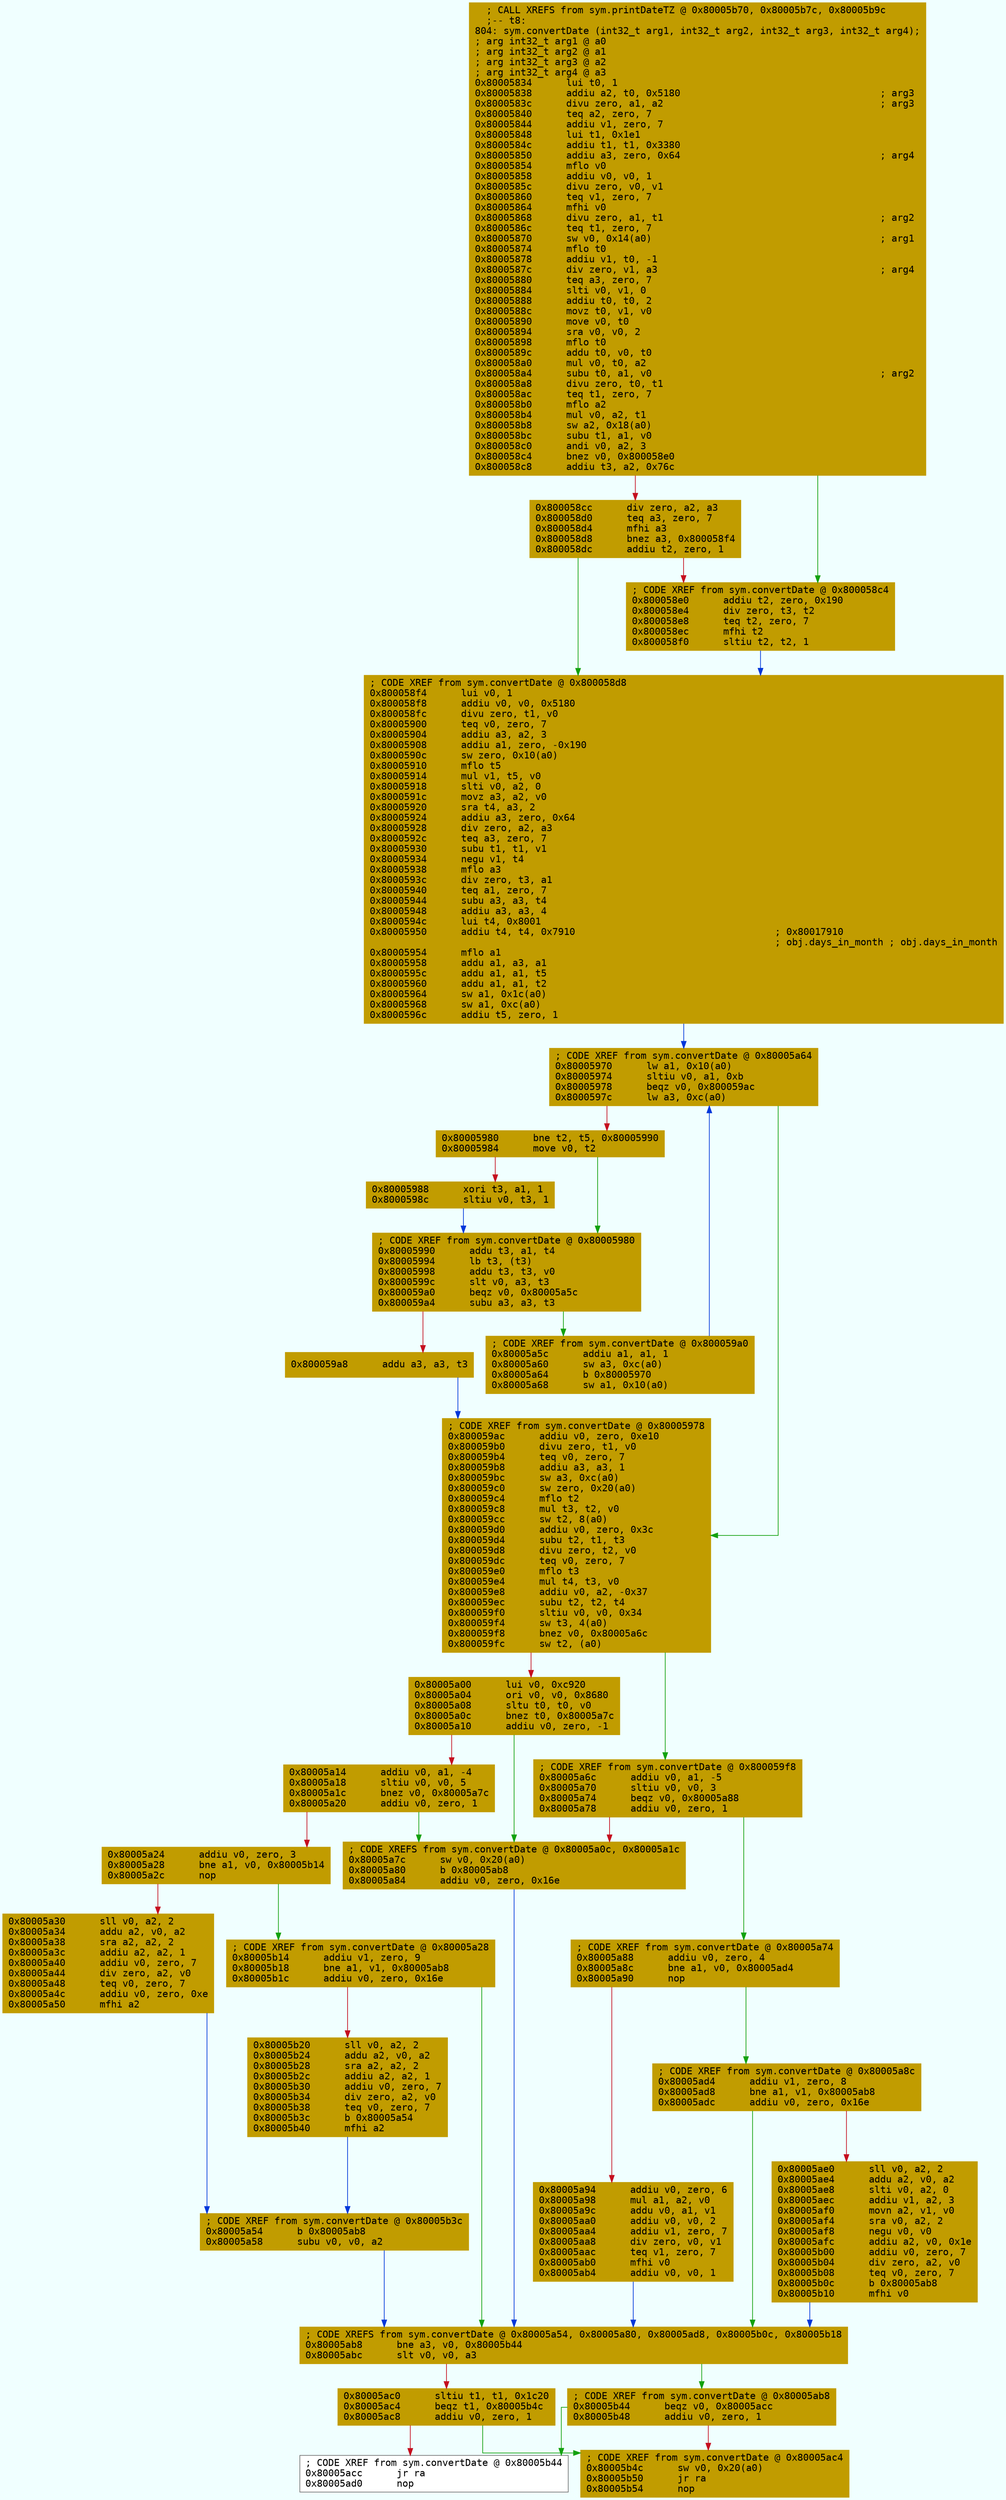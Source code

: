 digraph code {
	graph [bgcolor=azure fontsize=8 fontname="Courier" splines="ortho"];
	node [fillcolor=gray style=filled shape=box];
	edge [arrowhead="normal"];
	"0x80005834" [URL="sym.convertDate/0x80005834", fillcolor="#c19c00",color="#c19c00", fontname="Courier",label="  ; CALL XREFS from sym.printDateTZ @ 0x80005b70, 0x80005b7c, 0x80005b9c\l  ;-- t8:\l804: sym.convertDate (int32_t arg1, int32_t arg2, int32_t arg3, int32_t arg4);\l; arg int32_t arg1 @ a0\l; arg int32_t arg2 @ a1\l; arg int32_t arg3 @ a2\l; arg int32_t arg4 @ a3\l0x80005834      lui t0, 1\l0x80005838      addiu a2, t0, 0x5180                                   ; arg3\l0x8000583c      divu zero, a1, a2                                      ; arg3\l0x80005840      teq a2, zero, 7\l0x80005844      addiu v1, zero, 7\l0x80005848      lui t1, 0x1e1\l0x8000584c      addiu t1, t1, 0x3380\l0x80005850      addiu a3, zero, 0x64                                   ; arg4\l0x80005854      mflo v0\l0x80005858      addiu v0, v0, 1\l0x8000585c      divu zero, v0, v1\l0x80005860      teq v1, zero, 7\l0x80005864      mfhi v0\l0x80005868      divu zero, a1, t1                                      ; arg2\l0x8000586c      teq t1, zero, 7\l0x80005870      sw v0, 0x14(a0)                                        ; arg1\l0x80005874      mflo t0\l0x80005878      addiu v1, t0, -1\l0x8000587c      div zero, v1, a3                                       ; arg4\l0x80005880      teq a3, zero, 7\l0x80005884      slti v0, v1, 0\l0x80005888      addiu t0, t0, 2\l0x8000588c      movz t0, v1, v0\l0x80005890      move v0, t0\l0x80005894      sra v0, v0, 2\l0x80005898      mflo t0\l0x8000589c      addu t0, v0, t0\l0x800058a0      mul v0, t0, a2\l0x800058a4      subu t0, a1, v0                                        ; arg2\l0x800058a8      divu zero, t0, t1\l0x800058ac      teq t1, zero, 7\l0x800058b0      mflo a2\l0x800058b4      mul v0, a2, t1\l0x800058b8      sw a2, 0x18(a0)\l0x800058bc      subu t1, a1, v0\l0x800058c0      andi v0, a2, 3\l0x800058c4      bnez v0, 0x800058e0\l0x800058c8      addiu t3, a2, 0x76c\l"]
	"0x800058cc" [URL="sym.convertDate/0x800058cc", fillcolor="#c19c00",color="#c19c00", fontname="Courier",label="0x800058cc      div zero, a2, a3\l0x800058d0      teq a3, zero, 7\l0x800058d4      mfhi a3\l0x800058d8      bnez a3, 0x800058f4\l0x800058dc      addiu t2, zero, 1\l"]
	"0x800058e0" [URL="sym.convertDate/0x800058e0", fillcolor="#c19c00",color="#c19c00", fontname="Courier",label="; CODE XREF from sym.convertDate @ 0x800058c4\l0x800058e0      addiu t2, zero, 0x190\l0x800058e4      div zero, t3, t2\l0x800058e8      teq t2, zero, 7\l0x800058ec      mfhi t2\l0x800058f0      sltiu t2, t2, 1\l"]
	"0x800058f4" [URL="sym.convertDate/0x800058f4", fillcolor="#c19c00",color="#c19c00", fontname="Courier",label="; CODE XREF from sym.convertDate @ 0x800058d8\l0x800058f4      lui v0, 1\l0x800058f8      addiu v0, v0, 0x5180\l0x800058fc      divu zero, t1, v0\l0x80005900      teq v0, zero, 7\l0x80005904      addiu a3, a2, 3\l0x80005908      addiu a1, zero, -0x190\l0x8000590c      sw zero, 0x10(a0)\l0x80005910      mflo t5\l0x80005914      mul v1, t5, v0\l0x80005918      slti v0, a2, 0\l0x8000591c      movz a3, a2, v0\l0x80005920      sra t4, a3, 2\l0x80005924      addiu a3, zero, 0x64\l0x80005928      div zero, a2, a3\l0x8000592c      teq a3, zero, 7\l0x80005930      subu t1, t1, v1\l0x80005934      negu v1, t4\l0x80005938      mflo a3\l0x8000593c      div zero, t3, a1\l0x80005940      teq a1, zero, 7\l0x80005944      subu a3, a3, t4\l0x80005948      addiu a3, a3, 4\l0x8000594c      lui t4, 0x8001\l0x80005950      addiu t4, t4, 0x7910                                   ; 0x80017910\l                                                                       ; obj.days_in_month ; obj.days_in_month\l0x80005954      mflo a1\l0x80005958      addu a1, a3, a1\l0x8000595c      addu a1, a1, t5\l0x80005960      addu a1, a1, t2\l0x80005964      sw a1, 0x1c(a0)\l0x80005968      sw a1, 0xc(a0)\l0x8000596c      addiu t5, zero, 1\l"]
	"0x80005970" [URL="sym.convertDate/0x80005970", fillcolor="#c19c00",color="#c19c00", fontname="Courier",label="; CODE XREF from sym.convertDate @ 0x80005a64\l0x80005970      lw a1, 0x10(a0)\l0x80005974      sltiu v0, a1, 0xb\l0x80005978      beqz v0, 0x800059ac\l0x8000597c      lw a3, 0xc(a0)\l"]
	"0x80005980" [URL="sym.convertDate/0x80005980", fillcolor="#c19c00",color="#c19c00", fontname="Courier",label="0x80005980      bne t2, t5, 0x80005990\l0x80005984      move v0, t2\l"]
	"0x80005988" [URL="sym.convertDate/0x80005988", fillcolor="#c19c00",color="#c19c00", fontname="Courier",label="0x80005988      xori t3, a1, 1\l0x8000598c      sltiu v0, t3, 1\l"]
	"0x80005990" [URL="sym.convertDate/0x80005990", fillcolor="#c19c00",color="#c19c00", fontname="Courier",label="; CODE XREF from sym.convertDate @ 0x80005980\l0x80005990      addu t3, a1, t4\l0x80005994      lb t3, (t3)\l0x80005998      addu t3, t3, v0\l0x8000599c      slt v0, a3, t3\l0x800059a0      beqz v0, 0x80005a5c\l0x800059a4      subu a3, a3, t3\l"]
	"0x800059a8" [URL="sym.convertDate/0x800059a8", fillcolor="#c19c00",color="#c19c00", fontname="Courier",label="0x800059a8      addu a3, a3, t3\l"]
	"0x800059ac" [URL="sym.convertDate/0x800059ac", fillcolor="#c19c00",color="#c19c00", fontname="Courier",label="; CODE XREF from sym.convertDate @ 0x80005978\l0x800059ac      addiu v0, zero, 0xe10\l0x800059b0      divu zero, t1, v0\l0x800059b4      teq v0, zero, 7\l0x800059b8      addiu a3, a3, 1\l0x800059bc      sw a3, 0xc(a0)\l0x800059c0      sw zero, 0x20(a0)\l0x800059c4      mflo t2\l0x800059c8      mul t3, t2, v0\l0x800059cc      sw t2, 8(a0)\l0x800059d0      addiu v0, zero, 0x3c\l0x800059d4      subu t2, t1, t3\l0x800059d8      divu zero, t2, v0\l0x800059dc      teq v0, zero, 7\l0x800059e0      mflo t3\l0x800059e4      mul t4, t3, v0\l0x800059e8      addiu v0, a2, -0x37\l0x800059ec      subu t2, t2, t4\l0x800059f0      sltiu v0, v0, 0x34\l0x800059f4      sw t3, 4(a0)\l0x800059f8      bnez v0, 0x80005a6c\l0x800059fc      sw t2, (a0)\l"]
	"0x80005a00" [URL="sym.convertDate/0x80005a00", fillcolor="#c19c00",color="#c19c00", fontname="Courier",label="0x80005a00      lui v0, 0xc920\l0x80005a04      ori v0, v0, 0x8680\l0x80005a08      sltu t0, t0, v0\l0x80005a0c      bnez t0, 0x80005a7c\l0x80005a10      addiu v0, zero, -1\l"]
	"0x80005a14" [URL="sym.convertDate/0x80005a14", fillcolor="#c19c00",color="#c19c00", fontname="Courier",label="0x80005a14      addiu v0, a1, -4\l0x80005a18      sltiu v0, v0, 5\l0x80005a1c      bnez v0, 0x80005a7c\l0x80005a20      addiu v0, zero, 1\l"]
	"0x80005a24" [URL="sym.convertDate/0x80005a24", fillcolor="#c19c00",color="#c19c00", fontname="Courier",label="0x80005a24      addiu v0, zero, 3\l0x80005a28      bne a1, v0, 0x80005b14\l0x80005a2c      nop\l"]
	"0x80005a30" [URL="sym.convertDate/0x80005a30", fillcolor="#c19c00",color="#c19c00", fontname="Courier",label="0x80005a30      sll v0, a2, 2\l0x80005a34      addu a2, v0, a2\l0x80005a38      sra a2, a2, 2\l0x80005a3c      addiu a2, a2, 1\l0x80005a40      addiu v0, zero, 7\l0x80005a44      div zero, a2, v0\l0x80005a48      teq v0, zero, 7\l0x80005a4c      addiu v0, zero, 0xe\l0x80005a50      mfhi a2\l"]
	"0x80005a54" [URL="sym.convertDate/0x80005a54", fillcolor="#c19c00",color="#c19c00", fontname="Courier",label="; CODE XREF from sym.convertDate @ 0x80005b3c\l0x80005a54      b 0x80005ab8\l0x80005a58      subu v0, v0, a2\l"]
	"0x80005a5c" [URL="sym.convertDate/0x80005a5c", fillcolor="#c19c00",color="#c19c00", fontname="Courier",label="; CODE XREF from sym.convertDate @ 0x800059a0\l0x80005a5c      addiu a1, a1, 1\l0x80005a60      sw a3, 0xc(a0)\l0x80005a64      b 0x80005970\l0x80005a68      sw a1, 0x10(a0)\l"]
	"0x80005a6c" [URL="sym.convertDate/0x80005a6c", fillcolor="#c19c00",color="#c19c00", fontname="Courier",label="; CODE XREF from sym.convertDate @ 0x800059f8\l0x80005a6c      addiu v0, a1, -5\l0x80005a70      sltiu v0, v0, 3\l0x80005a74      beqz v0, 0x80005a88\l0x80005a78      addiu v0, zero, 1\l"]
	"0x80005a7c" [URL="sym.convertDate/0x80005a7c", fillcolor="#c19c00",color="#c19c00", fontname="Courier",label="; CODE XREFS from sym.convertDate @ 0x80005a0c, 0x80005a1c\l0x80005a7c      sw v0, 0x20(a0)\l0x80005a80      b 0x80005ab8\l0x80005a84      addiu v0, zero, 0x16e\l"]
	"0x80005a88" [URL="sym.convertDate/0x80005a88", fillcolor="#c19c00",color="#c19c00", fontname="Courier",label="; CODE XREF from sym.convertDate @ 0x80005a74\l0x80005a88      addiu v0, zero, 4\l0x80005a8c      bne a1, v0, 0x80005ad4\l0x80005a90      nop\l"]
	"0x80005a94" [URL="sym.convertDate/0x80005a94", fillcolor="#c19c00",color="#c19c00", fontname="Courier",label="0x80005a94      addiu v0, zero, 6\l0x80005a98      mul a1, a2, v0\l0x80005a9c      addu v0, a1, v1\l0x80005aa0      addiu v0, v0, 2\l0x80005aa4      addiu v1, zero, 7\l0x80005aa8      div zero, v0, v1\l0x80005aac      teq v1, zero, 7\l0x80005ab0      mfhi v0\l0x80005ab4      addiu v0, v0, 1\l"]
	"0x80005ab8" [URL="sym.convertDate/0x80005ab8", fillcolor="#c19c00",color="#c19c00", fontname="Courier",label="; CODE XREFS from sym.convertDate @ 0x80005a54, 0x80005a80, 0x80005ad8, 0x80005b0c, 0x80005b18\l0x80005ab8      bne a3, v0, 0x80005b44\l0x80005abc      slt v0, v0, a3\l"]
	"0x80005ac0" [URL="sym.convertDate/0x80005ac0", fillcolor="#c19c00",color="#c19c00", fontname="Courier",label="0x80005ac0      sltiu t1, t1, 0x1c20\l0x80005ac4      beqz t1, 0x80005b4c\l0x80005ac8      addiu v0, zero, 1\l"]
	"0x80005acc" [URL="sym.convertDate/0x80005acc", fillcolor="white",color="#767676", fontname="Courier",label="; CODE XREF from sym.convertDate @ 0x80005b44\l0x80005acc      jr ra\l0x80005ad0      nop\l"]
	"0x80005ad4" [URL="sym.convertDate/0x80005ad4", fillcolor="#c19c00",color="#c19c00", fontname="Courier",label="; CODE XREF from sym.convertDate @ 0x80005a8c\l0x80005ad4      addiu v1, zero, 8\l0x80005ad8      bne a1, v1, 0x80005ab8\l0x80005adc      addiu v0, zero, 0x16e\l"]
	"0x80005ae0" [URL="sym.convertDate/0x80005ae0", fillcolor="#c19c00",color="#c19c00", fontname="Courier",label="0x80005ae0      sll v0, a2, 2\l0x80005ae4      addu a2, v0, a2\l0x80005ae8      slti v0, a2, 0\l0x80005aec      addiu v1, a2, 3\l0x80005af0      movn a2, v1, v0\l0x80005af4      sra v0, a2, 2\l0x80005af8      negu v0, v0\l0x80005afc      addiu a2, v0, 0x1e\l0x80005b00      addiu v0, zero, 7\l0x80005b04      div zero, a2, v0\l0x80005b08      teq v0, zero, 7\l0x80005b0c      b 0x80005ab8\l0x80005b10      mfhi v0\l"]
	"0x80005b14" [URL="sym.convertDate/0x80005b14", fillcolor="#c19c00",color="#c19c00", fontname="Courier",label="; CODE XREF from sym.convertDate @ 0x80005a28\l0x80005b14      addiu v1, zero, 9\l0x80005b18      bne a1, v1, 0x80005ab8\l0x80005b1c      addiu v0, zero, 0x16e\l"]
	"0x80005b20" [URL="sym.convertDate/0x80005b20", fillcolor="#c19c00",color="#c19c00", fontname="Courier",label="0x80005b20      sll v0, a2, 2\l0x80005b24      addu a2, v0, a2\l0x80005b28      sra a2, a2, 2\l0x80005b2c      addiu a2, a2, 1\l0x80005b30      addiu v0, zero, 7\l0x80005b34      div zero, a2, v0\l0x80005b38      teq v0, zero, 7\l0x80005b3c      b 0x80005a54\l0x80005b40      mfhi a2\l"]
	"0x80005b44" [URL="sym.convertDate/0x80005b44", fillcolor="#c19c00",color="#c19c00", fontname="Courier",label="; CODE XREF from sym.convertDate @ 0x80005ab8\l0x80005b44      beqz v0, 0x80005acc\l0x80005b48      addiu v0, zero, 1\l"]
	"0x80005b4c" [URL="sym.convertDate/0x80005b4c", fillcolor="#c19c00",color="#c19c00", fontname="Courier",label="; CODE XREF from sym.convertDate @ 0x80005ac4\l0x80005b4c      sw v0, 0x20(a0)\l0x80005b50      jr ra\l0x80005b54      nop\l"]
        "0x80005834" -> "0x800058e0" [color="#13a10e"];
        "0x80005834" -> "0x800058cc" [color="#c50f1f"];
        "0x800058cc" -> "0x800058f4" [color="#13a10e"];
        "0x800058cc" -> "0x800058e0" [color="#c50f1f"];
        "0x800058e0" -> "0x800058f4" [color="#0037da"];
        "0x800058f4" -> "0x80005970" [color="#0037da"];
        "0x80005970" -> "0x800059ac" [color="#13a10e"];
        "0x80005970" -> "0x80005980" [color="#c50f1f"];
        "0x80005980" -> "0x80005990" [color="#13a10e"];
        "0x80005980" -> "0x80005988" [color="#c50f1f"];
        "0x80005988" -> "0x80005990" [color="#0037da"];
        "0x80005990" -> "0x80005a5c" [color="#13a10e"];
        "0x80005990" -> "0x800059a8" [color="#c50f1f"];
        "0x800059a8" -> "0x800059ac" [color="#0037da"];
        "0x800059ac" -> "0x80005a6c" [color="#13a10e"];
        "0x800059ac" -> "0x80005a00" [color="#c50f1f"];
        "0x80005a00" -> "0x80005a7c" [color="#13a10e"];
        "0x80005a00" -> "0x80005a14" [color="#c50f1f"];
        "0x80005a14" -> "0x80005a7c" [color="#13a10e"];
        "0x80005a14" -> "0x80005a24" [color="#c50f1f"];
        "0x80005a24" -> "0x80005b14" [color="#13a10e"];
        "0x80005a24" -> "0x80005a30" [color="#c50f1f"];
        "0x80005a30" -> "0x80005a54" [color="#0037da"];
        "0x80005a54" -> "0x80005ab8" [color="#0037da"];
        "0x80005a5c" -> "0x80005970" [color="#0037da"];
        "0x80005a6c" -> "0x80005a88" [color="#13a10e"];
        "0x80005a6c" -> "0x80005a7c" [color="#c50f1f"];
        "0x80005a7c" -> "0x80005ab8" [color="#0037da"];
        "0x80005a88" -> "0x80005ad4" [color="#13a10e"];
        "0x80005a88" -> "0x80005a94" [color="#c50f1f"];
        "0x80005a94" -> "0x80005ab8" [color="#0037da"];
        "0x80005ab8" -> "0x80005b44" [color="#13a10e"];
        "0x80005ab8" -> "0x80005ac0" [color="#c50f1f"];
        "0x80005ac0" -> "0x80005b4c" [color="#13a10e"];
        "0x80005ac0" -> "0x80005acc" [color="#c50f1f"];
        "0x80005ad4" -> "0x80005ab8" [color="#13a10e"];
        "0x80005ad4" -> "0x80005ae0" [color="#c50f1f"];
        "0x80005ae0" -> "0x80005ab8" [color="#0037da"];
        "0x80005b14" -> "0x80005ab8" [color="#13a10e"];
        "0x80005b14" -> "0x80005b20" [color="#c50f1f"];
        "0x80005b20" -> "0x80005a54" [color="#0037da"];
        "0x80005b44" -> "0x80005acc" [color="#13a10e"];
        "0x80005b44" -> "0x80005b4c" [color="#c50f1f"];
}
